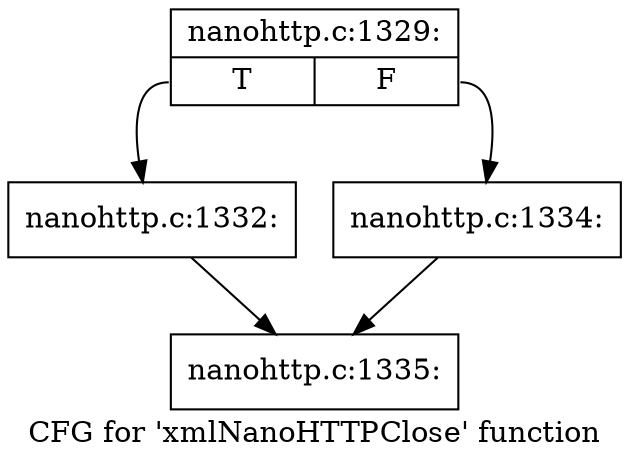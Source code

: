 digraph "CFG for 'xmlNanoHTTPClose' function" {
	label="CFG for 'xmlNanoHTTPClose' function";

	Node0x564de23fce30 [shape=record,label="{nanohttp.c:1329:|{<s0>T|<s1>F}}"];
	Node0x564de23fce30:s0 -> Node0x564de23ffee0;
	Node0x564de23fce30:s1 -> Node0x564de23dee60;
	Node0x564de23ffee0 [shape=record,label="{nanohttp.c:1332:}"];
	Node0x564de23ffee0 -> Node0x564de23ff130;
	Node0x564de23dee60 [shape=record,label="{nanohttp.c:1334:}"];
	Node0x564de23dee60 -> Node0x564de23ff130;
	Node0x564de23ff130 [shape=record,label="{nanohttp.c:1335:}"];
}
